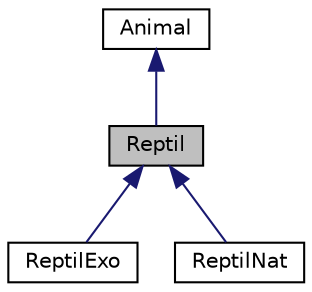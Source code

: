 digraph "Reptil"
{
  edge [fontname="Helvetica",fontsize="10",labelfontname="Helvetica",labelfontsize="10"];
  node [fontname="Helvetica",fontsize="10",shape=record];
  Node0 [label="Reptil",height=0.2,width=0.4,color="black", fillcolor="grey75", style="filled", fontcolor="black"];
  Node1 -> Node0 [dir="back",color="midnightblue",fontsize="10",style="solid",fontname="Helvetica"];
  Node1 [label="Animal",height=0.2,width=0.4,color="black", fillcolor="white", style="filled",URL="$class_animal.html",tooltip="Classe base para todos os grupos de animais. "];
  Node0 -> Node2 [dir="back",color="midnightblue",fontsize="10",style="solid",fontname="Helvetica"];
  Node2 [label="ReptilExo",height=0.2,width=0.4,color="black", fillcolor="white", style="filled",URL="$class_reptil_exo.html"];
  Node0 -> Node3 [dir="back",color="midnightblue",fontsize="10",style="solid",fontname="Helvetica"];
  Node3 [label="ReptilNat",height=0.2,width=0.4,color="black", fillcolor="white", style="filled",URL="$class_reptil_nat.html"];
}
